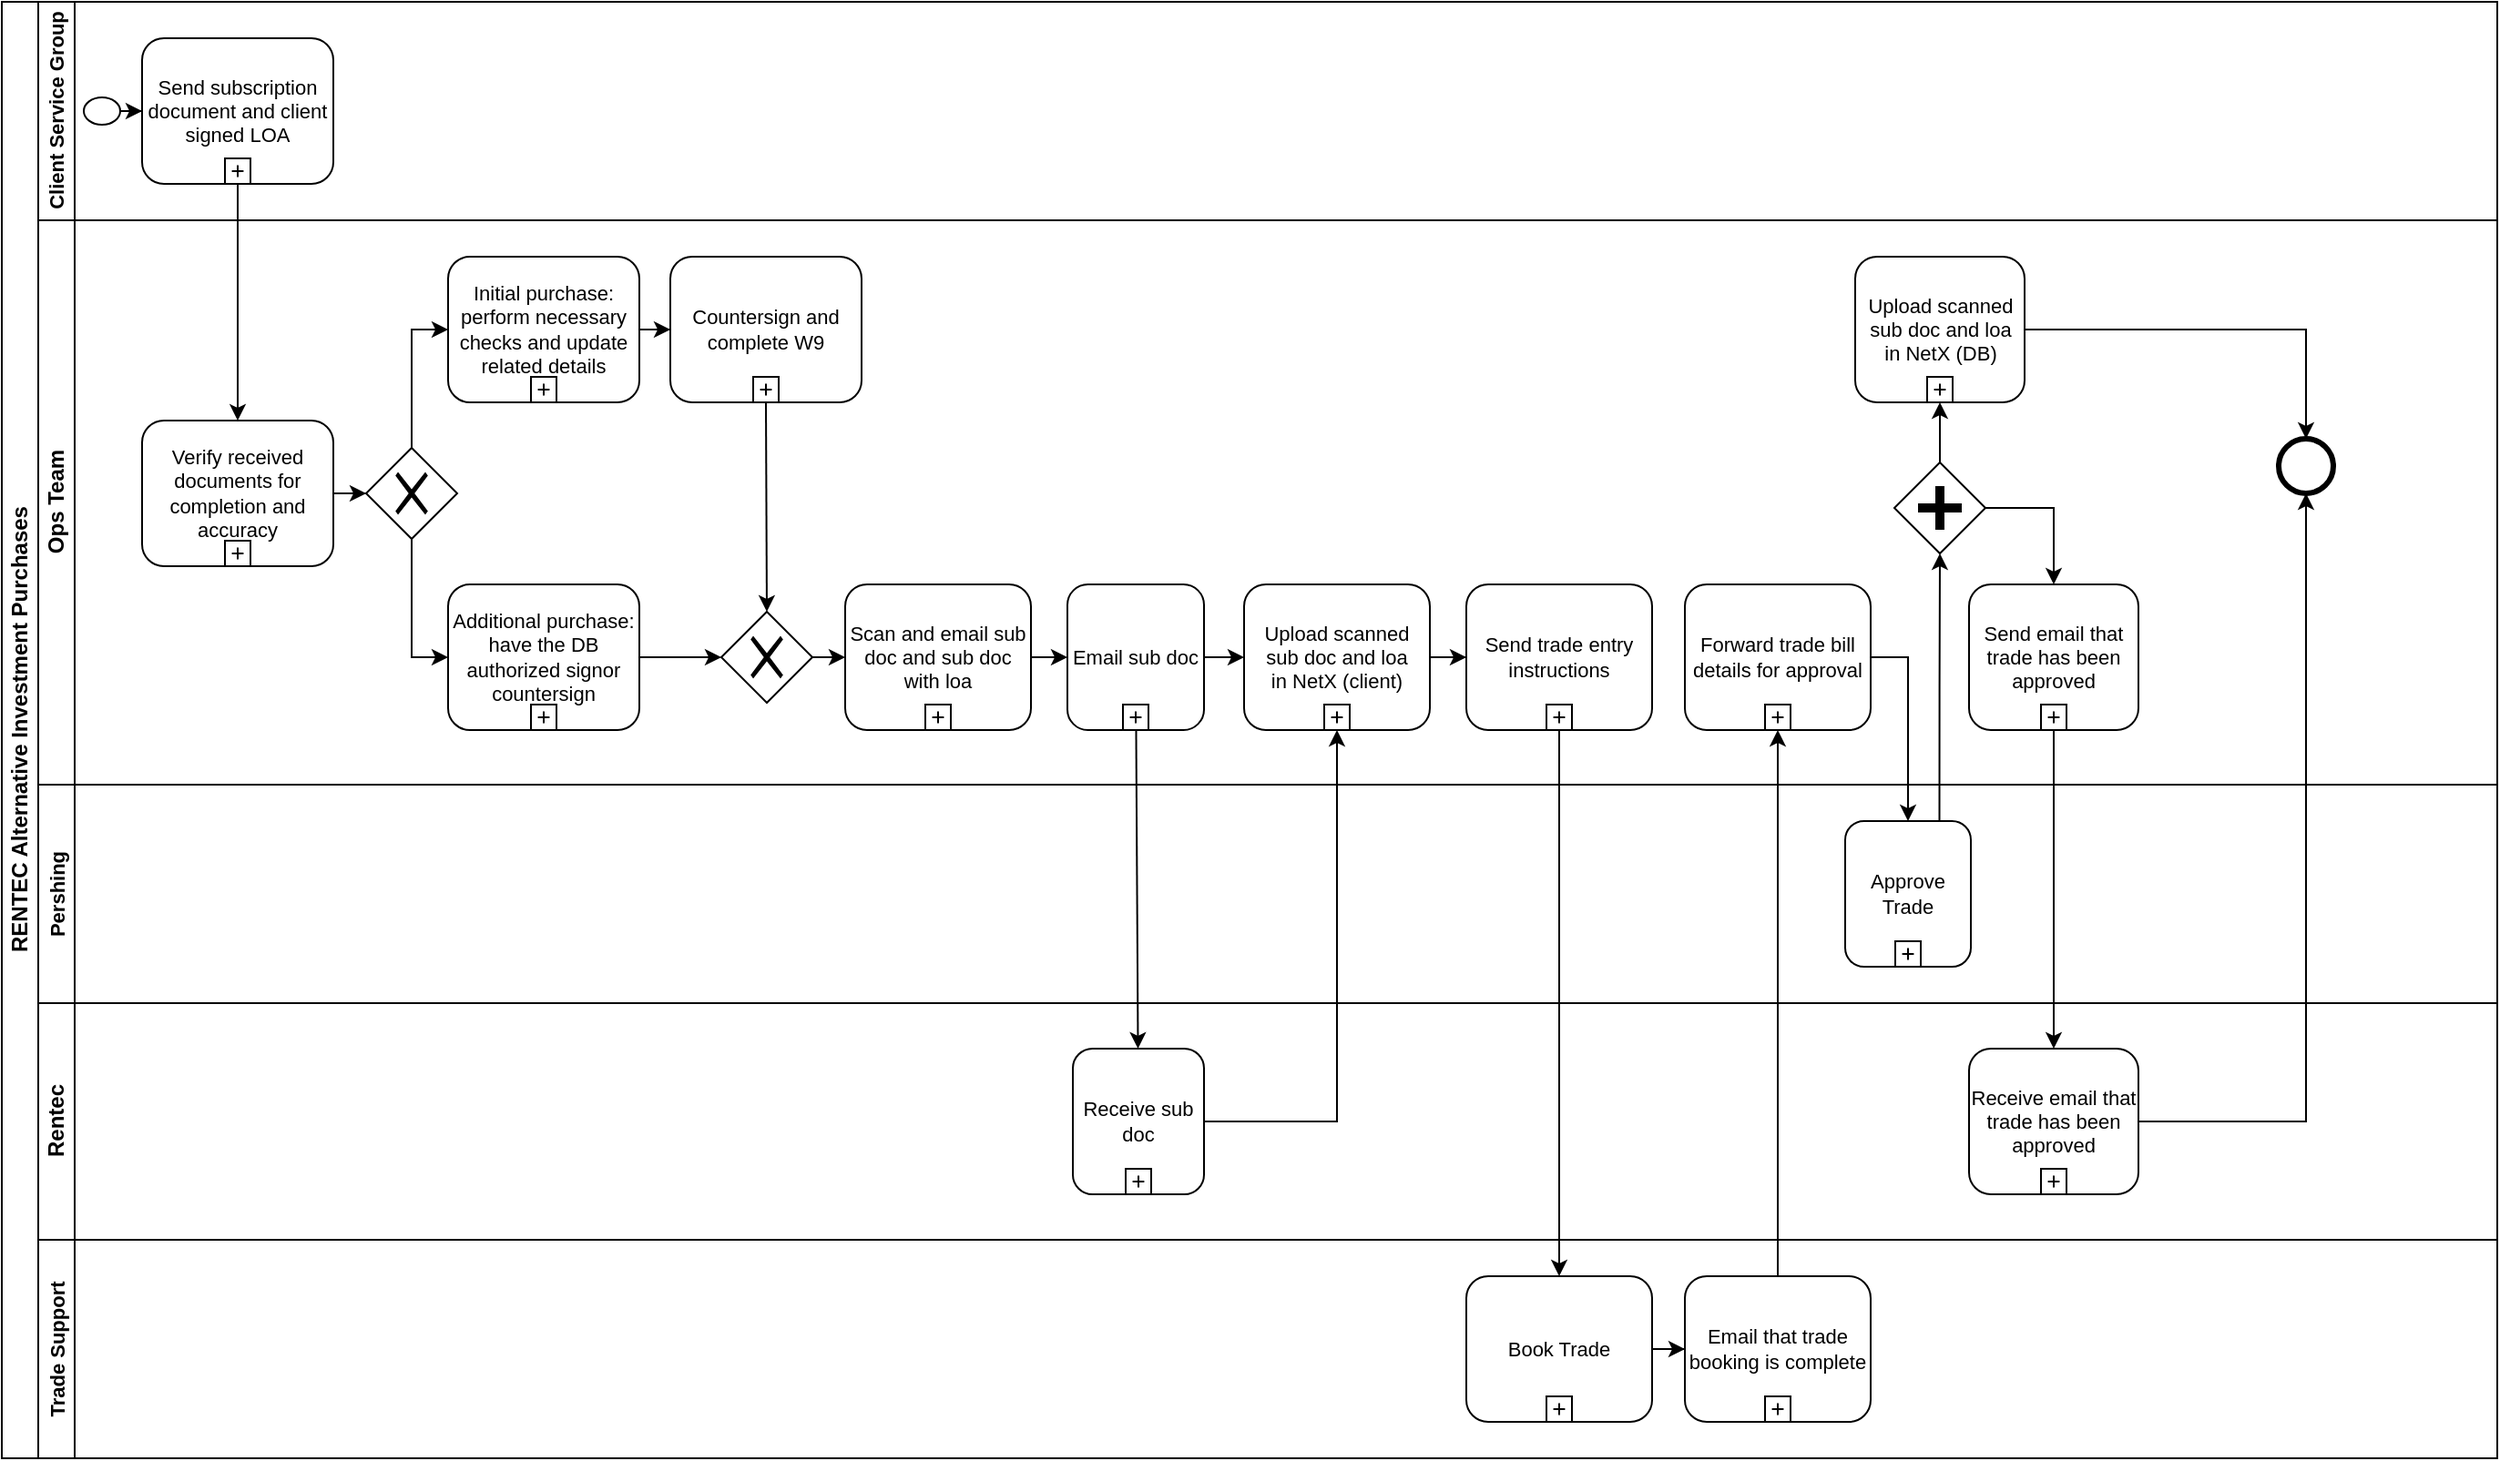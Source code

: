 <mxfile version="12.9.12" type="github">
  <diagram id="prtHgNgQTEPvFCAcTncT" name="Page-1">
    <mxGraphModel dx="1157" dy="643" grid="1" gridSize="10" guides="1" tooltips="1" connect="1" arrows="1" fold="1" page="1" pageScale="1" pageWidth="1400" pageHeight="850" math="0" shadow="0">
      <root>
        <mxCell id="0" />
        <mxCell id="1" parent="0" />
        <mxCell id="dNxyNK7c78bLwvsdeMH5-19" value="RENTEC Alternative Investment Purchases" style="swimlane;html=1;childLayout=stackLayout;resizeParent=1;resizeParentMax=0;horizontal=0;startSize=20;horizontalStack=0;" parent="1" vertex="1">
          <mxGeometry x="10" y="10" width="1370" height="800" as="geometry" />
        </mxCell>
        <mxCell id="dNxyNK7c78bLwvsdeMH5-20" value="Client Service Group" style="swimlane;html=1;startSize=20;horizontal=0;fontSize=11;" parent="dNxyNK7c78bLwvsdeMH5-19" vertex="1">
          <mxGeometry x="20" width="1350" height="120" as="geometry" />
        </mxCell>
        <mxCell id="yQS6I_NQXeDQ-WpkQ5g4-4" value="" style="edgeStyle=orthogonalEdgeStyle;rounded=0;orthogonalLoop=1;jettySize=auto;html=1;fontSize=11;" edge="1" parent="dNxyNK7c78bLwvsdeMH5-20" source="yQS6I_NQXeDQ-WpkQ5g4-1" target="yQS6I_NQXeDQ-WpkQ5g4-2">
          <mxGeometry relative="1" as="geometry" />
        </mxCell>
        <mxCell id="yQS6I_NQXeDQ-WpkQ5g4-1" value="" style="shape=mxgraph.bpmn.shape;html=1;verticalLabelPosition=bottom;labelBackgroundColor=#ffffff;verticalAlign=top;align=center;perimeter=ellipsePerimeter;outlineConnect=0;outline=standard;symbol=general;fontSize=11;" vertex="1" parent="dNxyNK7c78bLwvsdeMH5-20">
          <mxGeometry x="25" y="52.5" width="20" height="15" as="geometry" />
        </mxCell>
        <mxCell id="yQS6I_NQXeDQ-WpkQ5g4-2" value="Send subscription document and client signed LOA" style="html=1;whiteSpace=wrap;rounded=1;dropTarget=0;fontSize=11;" vertex="1" parent="dNxyNK7c78bLwvsdeMH5-20">
          <mxGeometry x="57" y="20" width="105" height="80" as="geometry" />
        </mxCell>
        <mxCell id="yQS6I_NQXeDQ-WpkQ5g4-3" value="" style="html=1;shape=plus;outlineConnect=0;" vertex="1" parent="yQS6I_NQXeDQ-WpkQ5g4-2">
          <mxGeometry x="0.5" y="1" width="14" height="14" relative="1" as="geometry">
            <mxPoint x="-7" y="-14" as="offset" />
          </mxGeometry>
        </mxCell>
        <mxCell id="dNxyNK7c78bLwvsdeMH5-21" value="Ops Team" style="swimlane;html=1;startSize=20;horizontal=0;" parent="dNxyNK7c78bLwvsdeMH5-19" vertex="1">
          <mxGeometry x="20" y="120" width="1350" height="310" as="geometry" />
        </mxCell>
        <mxCell id="yQS6I_NQXeDQ-WpkQ5g4-10" value="" style="edgeStyle=orthogonalEdgeStyle;rounded=0;orthogonalLoop=1;jettySize=auto;html=1;fontSize=11;" edge="1" parent="dNxyNK7c78bLwvsdeMH5-21" source="yQS6I_NQXeDQ-WpkQ5g4-5" target="yQS6I_NQXeDQ-WpkQ5g4-8">
          <mxGeometry relative="1" as="geometry" />
        </mxCell>
        <mxCell id="yQS6I_NQXeDQ-WpkQ5g4-20" value="" style="edgeStyle=orthogonalEdgeStyle;rounded=0;orthogonalLoop=1;jettySize=auto;html=1;fontSize=11;" edge="1" parent="dNxyNK7c78bLwvsdeMH5-21" source="yQS6I_NQXeDQ-WpkQ5g4-12" target="yQS6I_NQXeDQ-WpkQ5g4-18">
          <mxGeometry relative="1" as="geometry" />
        </mxCell>
        <mxCell id="yQS6I_NQXeDQ-WpkQ5g4-88" style="edgeStyle=orthogonalEdgeStyle;rounded=0;orthogonalLoop=1;jettySize=auto;html=1;exitX=1;exitY=0.5;exitDx=0;exitDy=0;entryX=0.5;entryY=0;entryDx=0;entryDy=0;fontSize=11;" edge="1" parent="dNxyNK7c78bLwvsdeMH5-21" source="yQS6I_NQXeDQ-WpkQ5g4-81" target="yQS6I_NQXeDQ-WpkQ5g4-87">
          <mxGeometry relative="1" as="geometry" />
        </mxCell>
        <mxCell id="yQS6I_NQXeDQ-WpkQ5g4-81" value="Upload scanned sub doc and loa in&amp;nbsp;NetX (DB)" style="html=1;whiteSpace=wrap;rounded=1;dropTarget=0;fontSize=11;" vertex="1" parent="dNxyNK7c78bLwvsdeMH5-21">
          <mxGeometry x="997.5" y="20" width="93" height="80" as="geometry" />
        </mxCell>
        <mxCell id="yQS6I_NQXeDQ-WpkQ5g4-82" value="" style="html=1;shape=plus;outlineConnect=0;" vertex="1" parent="yQS6I_NQXeDQ-WpkQ5g4-81">
          <mxGeometry x="0.5" y="1" width="14" height="14" relative="1" as="geometry">
            <mxPoint x="-7" y="-14" as="offset" />
          </mxGeometry>
        </mxCell>
        <mxCell id="yQS6I_NQXeDQ-WpkQ5g4-12" value="Initial purchase: perform necessary checks and update related details" style="html=1;whiteSpace=wrap;rounded=1;dropTarget=0;fontSize=11;" vertex="1" parent="dNxyNK7c78bLwvsdeMH5-21">
          <mxGeometry x="225" y="20" width="105" height="80" as="geometry" />
        </mxCell>
        <mxCell id="yQS6I_NQXeDQ-WpkQ5g4-13" value="" style="html=1;shape=plus;outlineConnect=0;" vertex="1" parent="yQS6I_NQXeDQ-WpkQ5g4-12">
          <mxGeometry x="0.5" y="1" width="14" height="14" relative="1" as="geometry">
            <mxPoint x="-7" y="-14" as="offset" />
          </mxGeometry>
        </mxCell>
        <mxCell id="yQS6I_NQXeDQ-WpkQ5g4-16" style="edgeStyle=orthogonalEdgeStyle;rounded=0;orthogonalLoop=1;jettySize=auto;html=1;exitX=0.5;exitY=0;exitDx=0;exitDy=0;entryX=0;entryY=0.5;entryDx=0;entryDy=0;fontSize=11;" edge="1" parent="dNxyNK7c78bLwvsdeMH5-21" source="yQS6I_NQXeDQ-WpkQ5g4-8" target="yQS6I_NQXeDQ-WpkQ5g4-12">
          <mxGeometry relative="1" as="geometry" />
        </mxCell>
        <mxCell id="yQS6I_NQXeDQ-WpkQ5g4-17" style="edgeStyle=orthogonalEdgeStyle;rounded=0;orthogonalLoop=1;jettySize=auto;html=1;exitX=0.5;exitY=1;exitDx=0;exitDy=0;entryX=0;entryY=0.5;entryDx=0;entryDy=0;fontSize=11;" edge="1" parent="dNxyNK7c78bLwvsdeMH5-21" source="yQS6I_NQXeDQ-WpkQ5g4-8" target="yQS6I_NQXeDQ-WpkQ5g4-14">
          <mxGeometry relative="1" as="geometry" />
        </mxCell>
        <mxCell id="yQS6I_NQXeDQ-WpkQ5g4-18" value="Countersign and complete W9" style="html=1;whiteSpace=wrap;rounded=1;dropTarget=0;fontSize=11;" vertex="1" parent="dNxyNK7c78bLwvsdeMH5-21">
          <mxGeometry x="347" y="20" width="105" height="80" as="geometry" />
        </mxCell>
        <mxCell id="yQS6I_NQXeDQ-WpkQ5g4-19" value="" style="html=1;shape=plus;outlineConnect=0;" vertex="1" parent="yQS6I_NQXeDQ-WpkQ5g4-18">
          <mxGeometry x="0.5" y="1" width="14" height="14" relative="1" as="geometry">
            <mxPoint x="-7" y="-14" as="offset" />
          </mxGeometry>
        </mxCell>
        <mxCell id="yQS6I_NQXeDQ-WpkQ5g4-24" style="rounded=0;orthogonalLoop=1;jettySize=auto;html=1;exitX=0.5;exitY=1;exitDx=0;exitDy=0;entryX=0.5;entryY=0;entryDx=0;entryDy=0;fontSize=11;" edge="1" parent="yQS6I_NQXeDQ-WpkQ5g4-18" source="yQS6I_NQXeDQ-WpkQ5g4-19" target="yQS6I_NQXeDQ-WpkQ5g4-21">
          <mxGeometry relative="1" as="geometry" />
        </mxCell>
        <mxCell id="yQS6I_NQXeDQ-WpkQ5g4-8" value="" style="shape=mxgraph.bpmn.shape;html=1;verticalLabelPosition=bottom;labelBackgroundColor=#ffffff;verticalAlign=top;align=center;perimeter=rhombusPerimeter;background=gateway;outlineConnect=0;outline=none;symbol=exclusiveGw;fontSize=11;" vertex="1" parent="dNxyNK7c78bLwvsdeMH5-21">
          <mxGeometry x="180" y="125" width="50" height="50" as="geometry" />
        </mxCell>
        <mxCell id="yQS6I_NQXeDQ-WpkQ5g4-5" value="Verify received documents for completion and accuracy" style="html=1;whiteSpace=wrap;rounded=1;dropTarget=0;fontSize=11;" vertex="1" parent="dNxyNK7c78bLwvsdeMH5-21">
          <mxGeometry x="57" y="110" width="105" height="80" as="geometry" />
        </mxCell>
        <mxCell id="yQS6I_NQXeDQ-WpkQ5g4-6" value="" style="html=1;shape=plus;outlineConnect=0;" vertex="1" parent="yQS6I_NQXeDQ-WpkQ5g4-5">
          <mxGeometry x="0.5" y="1" width="14" height="14" relative="1" as="geometry">
            <mxPoint x="-7" y="-14" as="offset" />
          </mxGeometry>
        </mxCell>
        <mxCell id="yQS6I_NQXeDQ-WpkQ5g4-22" value="" style="edgeStyle=orthogonalEdgeStyle;rounded=0;orthogonalLoop=1;jettySize=auto;html=1;fontSize=11;" edge="1" parent="dNxyNK7c78bLwvsdeMH5-21" source="yQS6I_NQXeDQ-WpkQ5g4-14" target="yQS6I_NQXeDQ-WpkQ5g4-21">
          <mxGeometry relative="1" as="geometry" />
        </mxCell>
        <mxCell id="yQS6I_NQXeDQ-WpkQ5g4-36" value="" style="edgeStyle=none;rounded=0;orthogonalLoop=1;jettySize=auto;html=1;fontSize=11;" edge="1" parent="dNxyNK7c78bLwvsdeMH5-21" source="yQS6I_NQXeDQ-WpkQ5g4-28" target="yQS6I_NQXeDQ-WpkQ5g4-34">
          <mxGeometry relative="1" as="geometry" />
        </mxCell>
        <mxCell id="yQS6I_NQXeDQ-WpkQ5g4-45" value="" style="edgeStyle=orthogonalEdgeStyle;rounded=0;orthogonalLoop=1;jettySize=auto;html=1;fontSize=11;" edge="1" parent="dNxyNK7c78bLwvsdeMH5-21" source="yQS6I_NQXeDQ-WpkQ5g4-34" target="yQS6I_NQXeDQ-WpkQ5g4-43">
          <mxGeometry relative="1" as="geometry" />
        </mxCell>
        <mxCell id="yQS6I_NQXeDQ-WpkQ5g4-59" value="Forward trade bill details for approval" style="html=1;whiteSpace=wrap;rounded=1;dropTarget=0;fontSize=11;" vertex="1" parent="dNxyNK7c78bLwvsdeMH5-21">
          <mxGeometry x="904" y="200" width="102" height="80" as="geometry" />
        </mxCell>
        <mxCell id="yQS6I_NQXeDQ-WpkQ5g4-60" value="" style="html=1;shape=plus;outlineConnect=0;" vertex="1" parent="yQS6I_NQXeDQ-WpkQ5g4-59">
          <mxGeometry x="0.5" y="1" width="14" height="14" relative="1" as="geometry">
            <mxPoint x="-7" y="-14" as="offset" />
          </mxGeometry>
        </mxCell>
        <mxCell id="yQS6I_NQXeDQ-WpkQ5g4-43" value="Send trade entry instructions" style="html=1;whiteSpace=wrap;rounded=1;dropTarget=0;fontSize=11;" vertex="1" parent="dNxyNK7c78bLwvsdeMH5-21">
          <mxGeometry x="784" y="200" width="102" height="80" as="geometry" />
        </mxCell>
        <mxCell id="yQS6I_NQXeDQ-WpkQ5g4-44" value="" style="html=1;shape=plus;outlineConnect=0;" vertex="1" parent="yQS6I_NQXeDQ-WpkQ5g4-43">
          <mxGeometry x="0.5" y="1" width="14" height="14" relative="1" as="geometry">
            <mxPoint x="-7" y="-14" as="offset" />
          </mxGeometry>
        </mxCell>
        <mxCell id="yQS6I_NQXeDQ-WpkQ5g4-34" value="Upload scanned sub doc and loa in&amp;nbsp;NetX (client)" style="html=1;whiteSpace=wrap;rounded=1;dropTarget=0;fontSize=11;" vertex="1" parent="dNxyNK7c78bLwvsdeMH5-21">
          <mxGeometry x="662" y="200" width="102" height="80" as="geometry" />
        </mxCell>
        <mxCell id="yQS6I_NQXeDQ-WpkQ5g4-35" value="" style="html=1;shape=plus;outlineConnect=0;" vertex="1" parent="yQS6I_NQXeDQ-WpkQ5g4-34">
          <mxGeometry x="0.5" y="1" width="14" height="14" relative="1" as="geometry">
            <mxPoint x="-7" y="-14" as="offset" />
          </mxGeometry>
        </mxCell>
        <mxCell id="yQS6I_NQXeDQ-WpkQ5g4-28" value="Email sub doc" style="html=1;whiteSpace=wrap;rounded=1;dropTarget=0;fontSize=11;" vertex="1" parent="dNxyNK7c78bLwvsdeMH5-21">
          <mxGeometry x="565" y="200" width="75" height="80" as="geometry" />
        </mxCell>
        <mxCell id="yQS6I_NQXeDQ-WpkQ5g4-29" value="" style="html=1;shape=plus;outlineConnect=0;" vertex="1" parent="yQS6I_NQXeDQ-WpkQ5g4-28">
          <mxGeometry x="0.5" y="1" width="14" height="14" relative="1" as="geometry">
            <mxPoint x="-7" y="-14" as="offset" />
          </mxGeometry>
        </mxCell>
        <mxCell id="yQS6I_NQXeDQ-WpkQ5g4-14" value="Additional purchase: have the DB authorized signor countersign" style="html=1;whiteSpace=wrap;rounded=1;dropTarget=0;fontSize=11;" vertex="1" parent="dNxyNK7c78bLwvsdeMH5-21">
          <mxGeometry x="225" y="200" width="105" height="80" as="geometry" />
        </mxCell>
        <mxCell id="yQS6I_NQXeDQ-WpkQ5g4-15" value="" style="html=1;shape=plus;outlineConnect=0;" vertex="1" parent="yQS6I_NQXeDQ-WpkQ5g4-14">
          <mxGeometry x="0.5" y="1" width="14" height="14" relative="1" as="geometry">
            <mxPoint x="-7" y="-14" as="offset" />
          </mxGeometry>
        </mxCell>
        <mxCell id="yQS6I_NQXeDQ-WpkQ5g4-27" value="" style="edgeStyle=none;rounded=0;orthogonalLoop=1;jettySize=auto;html=1;fontSize=11;" edge="1" parent="dNxyNK7c78bLwvsdeMH5-21" source="yQS6I_NQXeDQ-WpkQ5g4-21" target="yQS6I_NQXeDQ-WpkQ5g4-25">
          <mxGeometry relative="1" as="geometry" />
        </mxCell>
        <mxCell id="yQS6I_NQXeDQ-WpkQ5g4-21" value="" style="shape=mxgraph.bpmn.shape;html=1;verticalLabelPosition=bottom;labelBackgroundColor=#ffffff;verticalAlign=top;align=center;perimeter=rhombusPerimeter;background=gateway;outlineConnect=0;outline=none;symbol=exclusiveGw;fontSize=11;" vertex="1" parent="dNxyNK7c78bLwvsdeMH5-21">
          <mxGeometry x="375" y="215" width="50" height="50" as="geometry" />
        </mxCell>
        <mxCell id="yQS6I_NQXeDQ-WpkQ5g4-30" value="" style="edgeStyle=none;rounded=0;orthogonalLoop=1;jettySize=auto;html=1;fontSize=11;" edge="1" parent="dNxyNK7c78bLwvsdeMH5-21" source="yQS6I_NQXeDQ-WpkQ5g4-25" target="yQS6I_NQXeDQ-WpkQ5g4-28">
          <mxGeometry relative="1" as="geometry" />
        </mxCell>
        <mxCell id="yQS6I_NQXeDQ-WpkQ5g4-25" value="Scan and email sub doc and sub doc with loa" style="html=1;whiteSpace=wrap;rounded=1;dropTarget=0;fontSize=11;" vertex="1" parent="dNxyNK7c78bLwvsdeMH5-21">
          <mxGeometry x="443" y="200" width="102" height="80" as="geometry" />
        </mxCell>
        <mxCell id="yQS6I_NQXeDQ-WpkQ5g4-26" value="" style="html=1;shape=plus;outlineConnect=0;" vertex="1" parent="yQS6I_NQXeDQ-WpkQ5g4-25">
          <mxGeometry x="0.5" y="1" width="14" height="14" relative="1" as="geometry">
            <mxPoint x="-7" y="-14" as="offset" />
          </mxGeometry>
        </mxCell>
        <mxCell id="yQS6I_NQXeDQ-WpkQ5g4-74" style="edgeStyle=orthogonalEdgeStyle;rounded=0;orthogonalLoop=1;jettySize=auto;html=1;exitX=1;exitY=0.5;exitDx=0;exitDy=0;entryX=0.5;entryY=0;entryDx=0;entryDy=0;fontSize=11;" edge="1" parent="dNxyNK7c78bLwvsdeMH5-21" source="yQS6I_NQXeDQ-WpkQ5g4-71" target="yQS6I_NQXeDQ-WpkQ5g4-65">
          <mxGeometry relative="1" as="geometry" />
        </mxCell>
        <mxCell id="yQS6I_NQXeDQ-WpkQ5g4-86" style="edgeStyle=orthogonalEdgeStyle;rounded=0;orthogonalLoop=1;jettySize=auto;html=1;exitX=0.5;exitY=0;exitDx=0;exitDy=0;entryX=0.5;entryY=1;entryDx=0;entryDy=0;fontSize=11;" edge="1" parent="dNxyNK7c78bLwvsdeMH5-21" source="yQS6I_NQXeDQ-WpkQ5g4-71" target="yQS6I_NQXeDQ-WpkQ5g4-82">
          <mxGeometry relative="1" as="geometry" />
        </mxCell>
        <mxCell id="yQS6I_NQXeDQ-WpkQ5g4-71" value="" style="shape=mxgraph.bpmn.shape;html=1;verticalLabelPosition=bottom;labelBackgroundColor=#ffffff;verticalAlign=top;align=center;perimeter=rhombusPerimeter;background=gateway;outlineConnect=0;outline=none;symbol=parallelGw;fontSize=11;" vertex="1" parent="dNxyNK7c78bLwvsdeMH5-21">
          <mxGeometry x="1019" y="133" width="50" height="50" as="geometry" />
        </mxCell>
        <mxCell id="yQS6I_NQXeDQ-WpkQ5g4-65" value="Send email that trade has been approved" style="html=1;whiteSpace=wrap;rounded=1;dropTarget=0;fontSize=11;" vertex="1" parent="dNxyNK7c78bLwvsdeMH5-21">
          <mxGeometry x="1060" y="200" width="93" height="80" as="geometry" />
        </mxCell>
        <mxCell id="yQS6I_NQXeDQ-WpkQ5g4-66" value="" style="html=1;shape=plus;outlineConnect=0;" vertex="1" parent="yQS6I_NQXeDQ-WpkQ5g4-65">
          <mxGeometry x="0.5" y="1" width="14" height="14" relative="1" as="geometry">
            <mxPoint x="-7" y="-14" as="offset" />
          </mxGeometry>
        </mxCell>
        <mxCell id="yQS6I_NQXeDQ-WpkQ5g4-87" value="" style="shape=mxgraph.bpmn.shape;html=1;verticalLabelPosition=bottom;labelBackgroundColor=#ffffff;verticalAlign=top;align=center;perimeter=ellipsePerimeter;outlineConnect=0;outline=end;symbol=general;fontSize=11;" vertex="1" parent="dNxyNK7c78bLwvsdeMH5-21">
          <mxGeometry x="1230" y="120" width="30" height="30" as="geometry" />
        </mxCell>
        <mxCell id="yQS6I_NQXeDQ-WpkQ5g4-58" value="Pershing" style="swimlane;startSize=20;horizontal=0;fontSize=11;" vertex="1" parent="dNxyNK7c78bLwvsdeMH5-19">
          <mxGeometry x="20" y="430" width="1350" height="120" as="geometry" />
        </mxCell>
        <mxCell id="yQS6I_NQXeDQ-WpkQ5g4-62" value="Approve Trade" style="html=1;whiteSpace=wrap;rounded=1;dropTarget=0;fontSize=11;" vertex="1" parent="yQS6I_NQXeDQ-WpkQ5g4-58">
          <mxGeometry x="992" y="20" width="69" height="80" as="geometry" />
        </mxCell>
        <mxCell id="yQS6I_NQXeDQ-WpkQ5g4-63" value="" style="html=1;shape=plus;outlineConnect=0;" vertex="1" parent="yQS6I_NQXeDQ-WpkQ5g4-62">
          <mxGeometry x="0.5" y="1" width="14" height="14" relative="1" as="geometry">
            <mxPoint x="-7" y="-14" as="offset" />
          </mxGeometry>
        </mxCell>
        <mxCell id="dNxyNK7c78bLwvsdeMH5-22" value="Rentec" style="swimlane;html=1;startSize=20;horizontal=0;" parent="dNxyNK7c78bLwvsdeMH5-19" vertex="1">
          <mxGeometry x="20" y="550" width="1350" height="130" as="geometry" />
        </mxCell>
        <mxCell id="yQS6I_NQXeDQ-WpkQ5g4-68" value="Receive email that trade has been approved" style="html=1;whiteSpace=wrap;rounded=1;dropTarget=0;fontSize=11;" vertex="1" parent="dNxyNK7c78bLwvsdeMH5-22">
          <mxGeometry x="1060" y="25" width="93" height="80" as="geometry" />
        </mxCell>
        <mxCell id="yQS6I_NQXeDQ-WpkQ5g4-69" value="" style="html=1;shape=plus;outlineConnect=0;" vertex="1" parent="yQS6I_NQXeDQ-WpkQ5g4-68">
          <mxGeometry x="0.5" y="1" width="14" height="14" relative="1" as="geometry">
            <mxPoint x="-7" y="-14" as="offset" />
          </mxGeometry>
        </mxCell>
        <mxCell id="yQS6I_NQXeDQ-WpkQ5g4-31" value="Receive sub doc" style="html=1;whiteSpace=wrap;rounded=1;dropTarget=0;fontSize=11;" vertex="1" parent="dNxyNK7c78bLwvsdeMH5-22">
          <mxGeometry x="568" y="25" width="72" height="80" as="geometry" />
        </mxCell>
        <mxCell id="yQS6I_NQXeDQ-WpkQ5g4-32" value="" style="html=1;shape=plus;outlineConnect=0;" vertex="1" parent="yQS6I_NQXeDQ-WpkQ5g4-31">
          <mxGeometry x="0.5" y="1" width="14" height="14" relative="1" as="geometry">
            <mxPoint x="-7" y="-14" as="offset" />
          </mxGeometry>
        </mxCell>
        <mxCell id="yQS6I_NQXeDQ-WpkQ5g4-7" value="" style="edgeStyle=orthogonalEdgeStyle;rounded=0;orthogonalLoop=1;jettySize=auto;html=1;fontSize=11;" edge="1" parent="dNxyNK7c78bLwvsdeMH5-19" source="yQS6I_NQXeDQ-WpkQ5g4-2" target="yQS6I_NQXeDQ-WpkQ5g4-5">
          <mxGeometry relative="1" as="geometry" />
        </mxCell>
        <mxCell id="yQS6I_NQXeDQ-WpkQ5g4-33" value="" style="edgeStyle=none;rounded=0;orthogonalLoop=1;jettySize=auto;html=1;fontSize=11;" edge="1" parent="dNxyNK7c78bLwvsdeMH5-19" source="yQS6I_NQXeDQ-WpkQ5g4-28" target="yQS6I_NQXeDQ-WpkQ5g4-31">
          <mxGeometry relative="1" as="geometry" />
        </mxCell>
        <mxCell id="yQS6I_NQXeDQ-WpkQ5g4-37" style="edgeStyle=orthogonalEdgeStyle;rounded=0;orthogonalLoop=1;jettySize=auto;html=1;exitX=1;exitY=0.5;exitDx=0;exitDy=0;entryX=0.5;entryY=1;entryDx=0;entryDy=0;fontSize=11;" edge="1" parent="dNxyNK7c78bLwvsdeMH5-19" source="yQS6I_NQXeDQ-WpkQ5g4-31" target="yQS6I_NQXeDQ-WpkQ5g4-35">
          <mxGeometry relative="1" as="geometry" />
        </mxCell>
        <mxCell id="yQS6I_NQXeDQ-WpkQ5g4-42" value="Trade Support" style="swimlane;startSize=20;horizontal=0;fontSize=11;" vertex="1" parent="dNxyNK7c78bLwvsdeMH5-19">
          <mxGeometry x="20" y="680" width="1350" height="120" as="geometry" />
        </mxCell>
        <mxCell id="yQS6I_NQXeDQ-WpkQ5g4-51" value="" style="edgeStyle=orthogonalEdgeStyle;rounded=0;orthogonalLoop=1;jettySize=auto;html=1;fontSize=11;" edge="1" parent="yQS6I_NQXeDQ-WpkQ5g4-42" source="yQS6I_NQXeDQ-WpkQ5g4-46" target="yQS6I_NQXeDQ-WpkQ5g4-49">
          <mxGeometry relative="1" as="geometry" />
        </mxCell>
        <mxCell id="yQS6I_NQXeDQ-WpkQ5g4-49" value="Email that trade booking is complete" style="html=1;whiteSpace=wrap;rounded=1;dropTarget=0;fontSize=11;" vertex="1" parent="yQS6I_NQXeDQ-WpkQ5g4-42">
          <mxGeometry x="904" y="20" width="102" height="80" as="geometry" />
        </mxCell>
        <mxCell id="yQS6I_NQXeDQ-WpkQ5g4-50" value="" style="html=1;shape=plus;outlineConnect=0;" vertex="1" parent="yQS6I_NQXeDQ-WpkQ5g4-49">
          <mxGeometry x="0.5" y="1" width="14" height="14" relative="1" as="geometry">
            <mxPoint x="-7" y="-14" as="offset" />
          </mxGeometry>
        </mxCell>
        <mxCell id="yQS6I_NQXeDQ-WpkQ5g4-46" value="Book Trade" style="html=1;whiteSpace=wrap;rounded=1;dropTarget=0;fontSize=11;" vertex="1" parent="yQS6I_NQXeDQ-WpkQ5g4-42">
          <mxGeometry x="784" y="20" width="102" height="80" as="geometry" />
        </mxCell>
        <mxCell id="yQS6I_NQXeDQ-WpkQ5g4-47" value="" style="html=1;shape=plus;outlineConnect=0;" vertex="1" parent="yQS6I_NQXeDQ-WpkQ5g4-46">
          <mxGeometry x="0.5" y="1" width="14" height="14" relative="1" as="geometry">
            <mxPoint x="-7" y="-14" as="offset" />
          </mxGeometry>
        </mxCell>
        <mxCell id="yQS6I_NQXeDQ-WpkQ5g4-48" value="" style="edgeStyle=orthogonalEdgeStyle;rounded=0;orthogonalLoop=1;jettySize=auto;html=1;fontSize=11;" edge="1" parent="dNxyNK7c78bLwvsdeMH5-19" source="yQS6I_NQXeDQ-WpkQ5g4-43" target="yQS6I_NQXeDQ-WpkQ5g4-46">
          <mxGeometry relative="1" as="geometry" />
        </mxCell>
        <mxCell id="yQS6I_NQXeDQ-WpkQ5g4-61" value="" style="edgeStyle=orthogonalEdgeStyle;rounded=0;orthogonalLoop=1;jettySize=auto;html=1;fontSize=11;" edge="1" parent="dNxyNK7c78bLwvsdeMH5-19" source="yQS6I_NQXeDQ-WpkQ5g4-49" target="yQS6I_NQXeDQ-WpkQ5g4-59">
          <mxGeometry relative="1" as="geometry" />
        </mxCell>
        <mxCell id="yQS6I_NQXeDQ-WpkQ5g4-64" value="" style="edgeStyle=orthogonalEdgeStyle;rounded=0;orthogonalLoop=1;jettySize=auto;html=1;fontSize=11;exitX=1;exitY=0.5;exitDx=0;exitDy=0;entryX=0.5;entryY=0;entryDx=0;entryDy=0;" edge="1" parent="dNxyNK7c78bLwvsdeMH5-19" source="yQS6I_NQXeDQ-WpkQ5g4-59" target="yQS6I_NQXeDQ-WpkQ5g4-62">
          <mxGeometry relative="1" as="geometry">
            <mxPoint x="1003" y="400" as="sourcePoint" />
            <mxPoint x="1084.067" y="450" as="targetPoint" />
          </mxGeometry>
        </mxCell>
        <mxCell id="yQS6I_NQXeDQ-WpkQ5g4-72" style="edgeStyle=orthogonalEdgeStyle;rounded=0;orthogonalLoop=1;jettySize=auto;html=1;exitX=0.75;exitY=0;exitDx=0;exitDy=0;entryX=0.5;entryY=1;entryDx=0;entryDy=0;fontSize=11;" edge="1" parent="dNxyNK7c78bLwvsdeMH5-19" source="yQS6I_NQXeDQ-WpkQ5g4-62" target="yQS6I_NQXeDQ-WpkQ5g4-71">
          <mxGeometry relative="1" as="geometry" />
        </mxCell>
        <mxCell id="yQS6I_NQXeDQ-WpkQ5g4-78" style="edgeStyle=orthogonalEdgeStyle;rounded=0;orthogonalLoop=1;jettySize=auto;html=1;exitX=0.5;exitY=1;exitDx=0;exitDy=0;fontSize=11;" edge="1" parent="dNxyNK7c78bLwvsdeMH5-19" source="yQS6I_NQXeDQ-WpkQ5g4-66" target="yQS6I_NQXeDQ-WpkQ5g4-68">
          <mxGeometry relative="1" as="geometry" />
        </mxCell>
        <mxCell id="yQS6I_NQXeDQ-WpkQ5g4-89" style="edgeStyle=orthogonalEdgeStyle;rounded=0;orthogonalLoop=1;jettySize=auto;html=1;exitX=1;exitY=0.5;exitDx=0;exitDy=0;entryX=0.5;entryY=1;entryDx=0;entryDy=0;fontSize=11;" edge="1" parent="dNxyNK7c78bLwvsdeMH5-19" source="yQS6I_NQXeDQ-WpkQ5g4-68" target="yQS6I_NQXeDQ-WpkQ5g4-87">
          <mxGeometry relative="1" as="geometry" />
        </mxCell>
      </root>
    </mxGraphModel>
  </diagram>
</mxfile>
